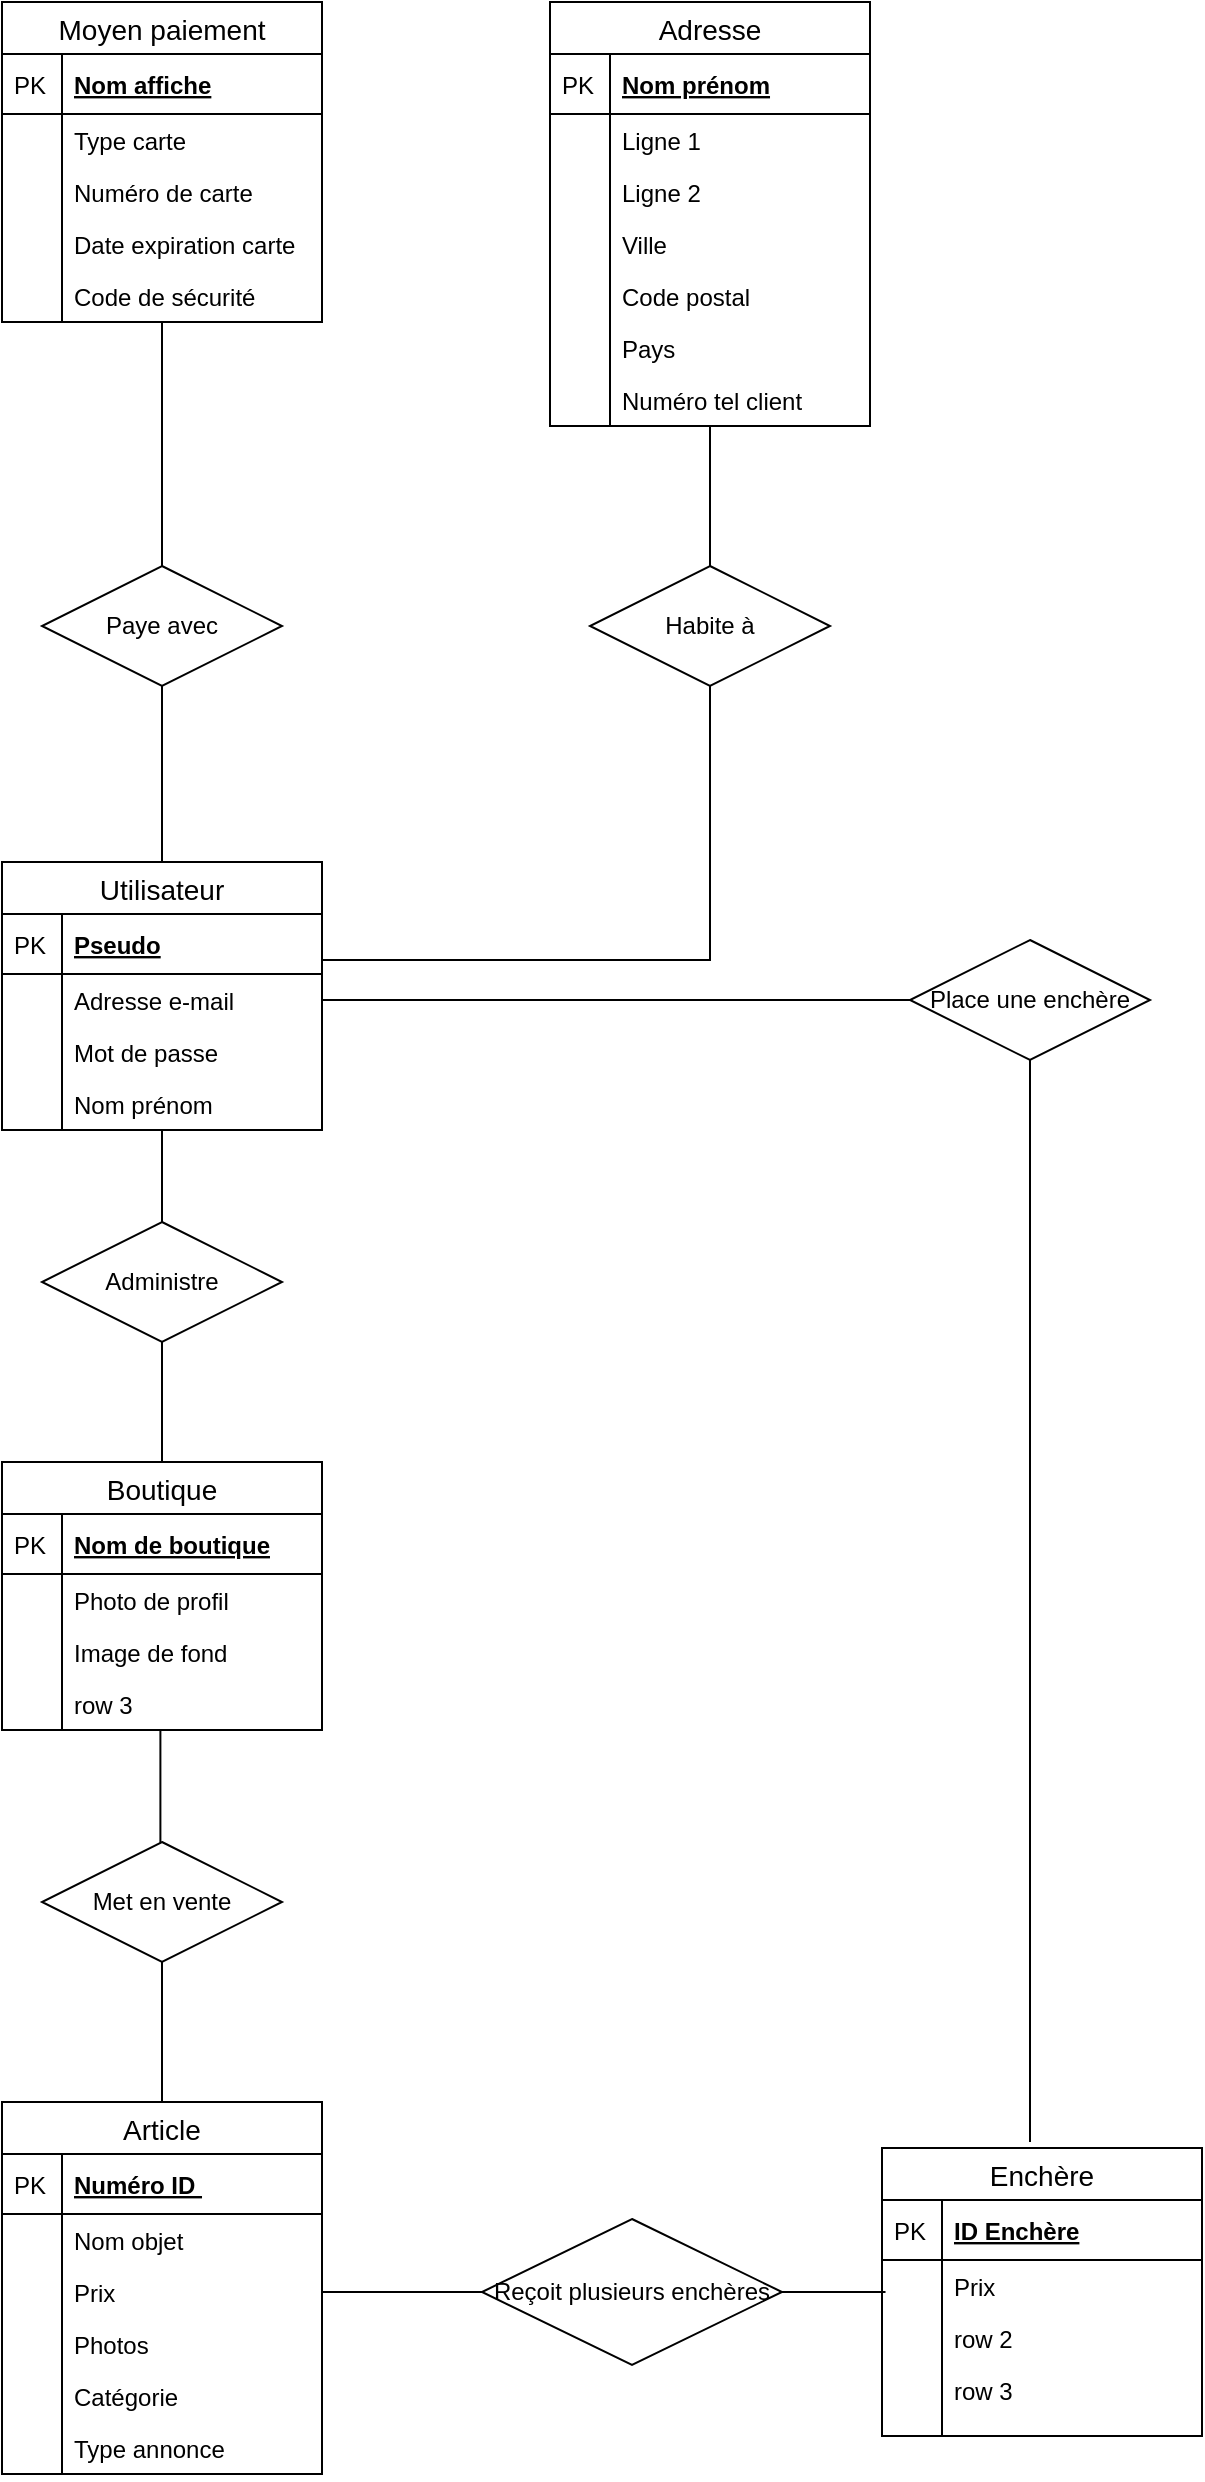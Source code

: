 <mxfile version="12.9.11" type="github">
  <diagram id="b4JocyOjUnilDcrLl7Rw" name="Page-1">
    <mxGraphModel dx="1788" dy="2189" grid="1" gridSize="10" guides="1" tooltips="1" connect="1" arrows="1" fold="1" page="1" pageScale="1" pageWidth="827" pageHeight="1169" math="0" shadow="0">
      <root>
        <mxCell id="0" />
        <mxCell id="1" parent="0" />
        <mxCell id="mlky6LnuT3fTsB-rKjh9-20" style="edgeStyle=orthogonalEdgeStyle;rounded=0;orthogonalLoop=1;jettySize=auto;html=1;endArrow=none;endFill=0;" edge="1" parent="1" source="BM6KCVaAMcdC4MpgqQDZ-1" target="mlky6LnuT3fTsB-rKjh9-17">
          <mxGeometry relative="1" as="geometry" />
        </mxCell>
        <mxCell id="BM6KCVaAMcdC4MpgqQDZ-1" value="Moyen paiement" style="swimlane;fontStyle=0;childLayout=stackLayout;horizontal=1;startSize=26;horizontalStack=0;resizeParent=1;resizeParentMax=0;resizeLast=0;collapsible=1;marginBottom=0;align=center;fontSize=14;" parent="1" vertex="1">
          <mxGeometry x="140" y="-520" width="160" height="160" as="geometry" />
        </mxCell>
        <mxCell id="BM6KCVaAMcdC4MpgqQDZ-2" value="Nom affiche" style="shape=partialRectangle;top=0;left=0;right=0;bottom=1;align=left;verticalAlign=middle;fillColor=none;spacingLeft=34;spacingRight=4;overflow=hidden;rotatable=0;points=[[0,0.5],[1,0.5]];portConstraint=eastwest;dropTarget=0;fontStyle=5;fontSize=12;" parent="BM6KCVaAMcdC4MpgqQDZ-1" vertex="1">
          <mxGeometry y="26" width="160" height="30" as="geometry" />
        </mxCell>
        <mxCell id="BM6KCVaAMcdC4MpgqQDZ-3" value="PK" style="shape=partialRectangle;top=0;left=0;bottom=0;fillColor=none;align=left;verticalAlign=middle;spacingLeft=4;spacingRight=4;overflow=hidden;rotatable=0;points=[];portConstraint=eastwest;part=1;fontSize=12;" parent="BM6KCVaAMcdC4MpgqQDZ-2" vertex="1" connectable="0">
          <mxGeometry width="30" height="30" as="geometry" />
        </mxCell>
        <mxCell id="BM6KCVaAMcdC4MpgqQDZ-4" value="Type carte" style="shape=partialRectangle;top=0;left=0;right=0;bottom=0;align=left;verticalAlign=top;fillColor=none;spacingLeft=34;spacingRight=4;overflow=hidden;rotatable=0;points=[[0,0.5],[1,0.5]];portConstraint=eastwest;dropTarget=0;fontSize=12;" parent="BM6KCVaAMcdC4MpgqQDZ-1" vertex="1">
          <mxGeometry y="56" width="160" height="26" as="geometry" />
        </mxCell>
        <mxCell id="BM6KCVaAMcdC4MpgqQDZ-5" value="" style="shape=partialRectangle;top=0;left=0;bottom=0;fillColor=none;align=left;verticalAlign=top;spacingLeft=4;spacingRight=4;overflow=hidden;rotatable=0;points=[];portConstraint=eastwest;part=1;fontSize=12;" parent="BM6KCVaAMcdC4MpgqQDZ-4" vertex="1" connectable="0">
          <mxGeometry width="30" height="26" as="geometry" />
        </mxCell>
        <mxCell id="BM6KCVaAMcdC4MpgqQDZ-6" value="Numéro de carte" style="shape=partialRectangle;top=0;left=0;right=0;bottom=0;align=left;verticalAlign=top;fillColor=none;spacingLeft=34;spacingRight=4;overflow=hidden;rotatable=0;points=[[0,0.5],[1,0.5]];portConstraint=eastwest;dropTarget=0;fontSize=12;" parent="BM6KCVaAMcdC4MpgqQDZ-1" vertex="1">
          <mxGeometry y="82" width="160" height="26" as="geometry" />
        </mxCell>
        <mxCell id="BM6KCVaAMcdC4MpgqQDZ-7" value="" style="shape=partialRectangle;top=0;left=0;bottom=0;fillColor=none;align=left;verticalAlign=top;spacingLeft=4;spacingRight=4;overflow=hidden;rotatable=0;points=[];portConstraint=eastwest;part=1;fontSize=12;" parent="BM6KCVaAMcdC4MpgqQDZ-6" vertex="1" connectable="0">
          <mxGeometry width="30" height="26" as="geometry" />
        </mxCell>
        <mxCell id="BM6KCVaAMcdC4MpgqQDZ-8" value="Date expiration carte" style="shape=partialRectangle;top=0;left=0;right=0;bottom=0;align=left;verticalAlign=top;fillColor=none;spacingLeft=34;spacingRight=4;overflow=hidden;rotatable=0;points=[[0,0.5],[1,0.5]];portConstraint=eastwest;dropTarget=0;fontSize=12;" parent="BM6KCVaAMcdC4MpgqQDZ-1" vertex="1">
          <mxGeometry y="108" width="160" height="26" as="geometry" />
        </mxCell>
        <mxCell id="BM6KCVaAMcdC4MpgqQDZ-9" value="" style="shape=partialRectangle;top=0;left=0;bottom=0;fillColor=none;align=left;verticalAlign=top;spacingLeft=4;spacingRight=4;overflow=hidden;rotatable=0;points=[];portConstraint=eastwest;part=1;fontSize=12;" parent="BM6KCVaAMcdC4MpgqQDZ-8" vertex="1" connectable="0">
          <mxGeometry width="30" height="26" as="geometry" />
        </mxCell>
        <mxCell id="BM6KCVaAMcdC4MpgqQDZ-10" value="Code de sécurité" style="shape=partialRectangle;top=0;left=0;right=0;bottom=0;align=left;verticalAlign=top;fillColor=none;spacingLeft=34;spacingRight=4;overflow=hidden;rotatable=0;points=[[0,0.5],[1,0.5]];portConstraint=eastwest;dropTarget=0;fontSize=12;" parent="BM6KCVaAMcdC4MpgqQDZ-1" vertex="1">
          <mxGeometry y="134" width="160" height="26" as="geometry" />
        </mxCell>
        <mxCell id="BM6KCVaAMcdC4MpgqQDZ-11" value="" style="shape=partialRectangle;top=0;left=0;bottom=0;fillColor=none;align=left;verticalAlign=top;spacingLeft=4;spacingRight=4;overflow=hidden;rotatable=0;points=[];portConstraint=eastwest;part=1;fontSize=12;" parent="BM6KCVaAMcdC4MpgqQDZ-10" vertex="1" connectable="0">
          <mxGeometry width="30" height="26" as="geometry" />
        </mxCell>
        <mxCell id="BM6KCVaAMcdC4MpgqQDZ-12" value="Adresse" style="swimlane;fontStyle=0;childLayout=stackLayout;horizontal=1;startSize=26;horizontalStack=0;resizeParent=1;resizeParentMax=0;resizeLast=0;collapsible=1;marginBottom=0;align=center;fontSize=14;" parent="1" vertex="1">
          <mxGeometry x="414" y="-520" width="160" height="212" as="geometry" />
        </mxCell>
        <mxCell id="BM6KCVaAMcdC4MpgqQDZ-13" value="Nom prénom" style="shape=partialRectangle;top=0;left=0;right=0;bottom=1;align=left;verticalAlign=middle;fillColor=none;spacingLeft=34;spacingRight=4;overflow=hidden;rotatable=0;points=[[0,0.5],[1,0.5]];portConstraint=eastwest;dropTarget=0;fontStyle=5;fontSize=12;" parent="BM6KCVaAMcdC4MpgqQDZ-12" vertex="1">
          <mxGeometry y="26" width="160" height="30" as="geometry" />
        </mxCell>
        <mxCell id="BM6KCVaAMcdC4MpgqQDZ-14" value="PK" style="shape=partialRectangle;top=0;left=0;bottom=0;fillColor=none;align=left;verticalAlign=middle;spacingLeft=4;spacingRight=4;overflow=hidden;rotatable=0;points=[];portConstraint=eastwest;part=1;fontSize=12;" parent="BM6KCVaAMcdC4MpgqQDZ-13" vertex="1" connectable="0">
          <mxGeometry width="30" height="30" as="geometry" />
        </mxCell>
        <mxCell id="BM6KCVaAMcdC4MpgqQDZ-15" value="Ligne 1" style="shape=partialRectangle;top=0;left=0;right=0;bottom=0;align=left;verticalAlign=top;fillColor=none;spacingLeft=34;spacingRight=4;overflow=hidden;rotatable=0;points=[[0,0.5],[1,0.5]];portConstraint=eastwest;dropTarget=0;fontSize=12;" parent="BM6KCVaAMcdC4MpgqQDZ-12" vertex="1">
          <mxGeometry y="56" width="160" height="26" as="geometry" />
        </mxCell>
        <mxCell id="BM6KCVaAMcdC4MpgqQDZ-16" value="" style="shape=partialRectangle;top=0;left=0;bottom=0;fillColor=none;align=left;verticalAlign=top;spacingLeft=4;spacingRight=4;overflow=hidden;rotatable=0;points=[];portConstraint=eastwest;part=1;fontSize=12;" parent="BM6KCVaAMcdC4MpgqQDZ-15" vertex="1" connectable="0">
          <mxGeometry width="30" height="26" as="geometry" />
        </mxCell>
        <mxCell id="BM6KCVaAMcdC4MpgqQDZ-17" value="Ligne 2" style="shape=partialRectangle;top=0;left=0;right=0;bottom=0;align=left;verticalAlign=top;fillColor=none;spacingLeft=34;spacingRight=4;overflow=hidden;rotatable=0;points=[[0,0.5],[1,0.5]];portConstraint=eastwest;dropTarget=0;fontSize=12;" parent="BM6KCVaAMcdC4MpgqQDZ-12" vertex="1">
          <mxGeometry y="82" width="160" height="26" as="geometry" />
        </mxCell>
        <mxCell id="BM6KCVaAMcdC4MpgqQDZ-18" value="" style="shape=partialRectangle;top=0;left=0;bottom=0;fillColor=none;align=left;verticalAlign=top;spacingLeft=4;spacingRight=4;overflow=hidden;rotatable=0;points=[];portConstraint=eastwest;part=1;fontSize=12;" parent="BM6KCVaAMcdC4MpgqQDZ-17" vertex="1" connectable="0">
          <mxGeometry width="30" height="26" as="geometry" />
        </mxCell>
        <mxCell id="BM6KCVaAMcdC4MpgqQDZ-19" value="Ville" style="shape=partialRectangle;top=0;left=0;right=0;bottom=0;align=left;verticalAlign=top;fillColor=none;spacingLeft=34;spacingRight=4;overflow=hidden;rotatable=0;points=[[0,0.5],[1,0.5]];portConstraint=eastwest;dropTarget=0;fontSize=12;" parent="BM6KCVaAMcdC4MpgqQDZ-12" vertex="1">
          <mxGeometry y="108" width="160" height="26" as="geometry" />
        </mxCell>
        <mxCell id="BM6KCVaAMcdC4MpgqQDZ-20" value="" style="shape=partialRectangle;top=0;left=0;bottom=0;fillColor=none;align=left;verticalAlign=top;spacingLeft=4;spacingRight=4;overflow=hidden;rotatable=0;points=[];portConstraint=eastwest;part=1;fontSize=12;" parent="BM6KCVaAMcdC4MpgqQDZ-19" vertex="1" connectable="0">
          <mxGeometry width="30" height="26" as="geometry" />
        </mxCell>
        <mxCell id="CU4H_X6bAWHIYcG4jkGl-1" value="Code postal" style="shape=partialRectangle;top=0;left=0;right=0;bottom=0;align=left;verticalAlign=top;fillColor=none;spacingLeft=34;spacingRight=4;overflow=hidden;rotatable=0;points=[[0,0.5],[1,0.5]];portConstraint=eastwest;dropTarget=0;fontSize=12;" parent="BM6KCVaAMcdC4MpgqQDZ-12" vertex="1">
          <mxGeometry y="134" width="160" height="26" as="geometry" />
        </mxCell>
        <mxCell id="CU4H_X6bAWHIYcG4jkGl-2" value="" style="shape=partialRectangle;top=0;left=0;bottom=0;fillColor=none;align=left;verticalAlign=top;spacingLeft=4;spacingRight=4;overflow=hidden;rotatable=0;points=[];portConstraint=eastwest;part=1;fontSize=12;" parent="CU4H_X6bAWHIYcG4jkGl-1" vertex="1" connectable="0">
          <mxGeometry width="30" height="26" as="geometry" />
        </mxCell>
        <mxCell id="CU4H_X6bAWHIYcG4jkGl-3" value="Pays" style="shape=partialRectangle;top=0;left=0;right=0;bottom=0;align=left;verticalAlign=top;fillColor=none;spacingLeft=34;spacingRight=4;overflow=hidden;rotatable=0;points=[[0,0.5],[1,0.5]];portConstraint=eastwest;dropTarget=0;fontSize=12;" parent="BM6KCVaAMcdC4MpgqQDZ-12" vertex="1">
          <mxGeometry y="160" width="160" height="26" as="geometry" />
        </mxCell>
        <mxCell id="CU4H_X6bAWHIYcG4jkGl-4" value="" style="shape=partialRectangle;top=0;left=0;bottom=0;fillColor=none;align=left;verticalAlign=top;spacingLeft=4;spacingRight=4;overflow=hidden;rotatable=0;points=[];portConstraint=eastwest;part=1;fontSize=12;" parent="CU4H_X6bAWHIYcG4jkGl-3" vertex="1" connectable="0">
          <mxGeometry width="30" height="26" as="geometry" />
        </mxCell>
        <mxCell id="CU4H_X6bAWHIYcG4jkGl-5" value="Numéro tel client" style="shape=partialRectangle;top=0;left=0;right=0;bottom=0;align=left;verticalAlign=top;fillColor=none;spacingLeft=34;spacingRight=4;overflow=hidden;rotatable=0;points=[[0,0.5],[1,0.5]];portConstraint=eastwest;dropTarget=0;fontSize=12;" parent="BM6KCVaAMcdC4MpgqQDZ-12" vertex="1">
          <mxGeometry y="186" width="160" height="26" as="geometry" />
        </mxCell>
        <mxCell id="CU4H_X6bAWHIYcG4jkGl-6" value="" style="shape=partialRectangle;top=0;left=0;bottom=0;fillColor=none;align=left;verticalAlign=top;spacingLeft=4;spacingRight=4;overflow=hidden;rotatable=0;points=[];portConstraint=eastwest;part=1;fontSize=12;" parent="CU4H_X6bAWHIYcG4jkGl-5" vertex="1" connectable="0">
          <mxGeometry width="30" height="26" as="geometry" />
        </mxCell>
        <mxCell id="mlky6LnuT3fTsB-rKjh9-23" style="edgeStyle=orthogonalEdgeStyle;rounded=0;orthogonalLoop=1;jettySize=auto;html=1;endArrow=none;endFill=0;" edge="1" parent="1" source="CU4H_X6bAWHIYcG4jkGl-7" target="mlky6LnuT3fTsB-rKjh9-15">
          <mxGeometry relative="1" as="geometry" />
        </mxCell>
        <mxCell id="CU4H_X6bAWHIYcG4jkGl-7" value="Utilisateur" style="swimlane;fontStyle=0;childLayout=stackLayout;horizontal=1;startSize=26;horizontalStack=0;resizeParent=1;resizeParentMax=0;resizeLast=0;collapsible=1;marginBottom=0;align=center;fontSize=14;" parent="1" vertex="1">
          <mxGeometry x="140" y="-90" width="160" height="134" as="geometry" />
        </mxCell>
        <mxCell id="CU4H_X6bAWHIYcG4jkGl-8" value="Pseudo" style="shape=partialRectangle;top=0;left=0;right=0;bottom=1;align=left;verticalAlign=middle;fillColor=none;spacingLeft=34;spacingRight=4;overflow=hidden;rotatable=0;points=[[0,0.5],[1,0.5]];portConstraint=eastwest;dropTarget=0;fontStyle=5;fontSize=12;" parent="CU4H_X6bAWHIYcG4jkGl-7" vertex="1">
          <mxGeometry y="26" width="160" height="30" as="geometry" />
        </mxCell>
        <mxCell id="CU4H_X6bAWHIYcG4jkGl-9" value="PK" style="shape=partialRectangle;top=0;left=0;bottom=0;fillColor=none;align=left;verticalAlign=middle;spacingLeft=4;spacingRight=4;overflow=hidden;rotatable=0;points=[];portConstraint=eastwest;part=1;fontSize=12;" parent="CU4H_X6bAWHIYcG4jkGl-8" vertex="1" connectable="0">
          <mxGeometry width="30" height="30" as="geometry" />
        </mxCell>
        <mxCell id="CU4H_X6bAWHIYcG4jkGl-10" value="Adresse e-mail" style="shape=partialRectangle;top=0;left=0;right=0;bottom=0;align=left;verticalAlign=top;fillColor=none;spacingLeft=34;spacingRight=4;overflow=hidden;rotatable=0;points=[[0,0.5],[1,0.5]];portConstraint=eastwest;dropTarget=0;fontSize=12;" parent="CU4H_X6bAWHIYcG4jkGl-7" vertex="1">
          <mxGeometry y="56" width="160" height="26" as="geometry" />
        </mxCell>
        <mxCell id="CU4H_X6bAWHIYcG4jkGl-11" value="" style="shape=partialRectangle;top=0;left=0;bottom=0;fillColor=none;align=left;verticalAlign=top;spacingLeft=4;spacingRight=4;overflow=hidden;rotatable=0;points=[];portConstraint=eastwest;part=1;fontSize=12;" parent="CU4H_X6bAWHIYcG4jkGl-10" vertex="1" connectable="0">
          <mxGeometry width="30" height="26" as="geometry" />
        </mxCell>
        <mxCell id="CU4H_X6bAWHIYcG4jkGl-12" value="Mot de passe" style="shape=partialRectangle;top=0;left=0;right=0;bottom=0;align=left;verticalAlign=top;fillColor=none;spacingLeft=34;spacingRight=4;overflow=hidden;rotatable=0;points=[[0,0.5],[1,0.5]];portConstraint=eastwest;dropTarget=0;fontSize=12;" parent="CU4H_X6bAWHIYcG4jkGl-7" vertex="1">
          <mxGeometry y="82" width="160" height="26" as="geometry" />
        </mxCell>
        <mxCell id="CU4H_X6bAWHIYcG4jkGl-13" value="" style="shape=partialRectangle;top=0;left=0;bottom=0;fillColor=none;align=left;verticalAlign=top;spacingLeft=4;spacingRight=4;overflow=hidden;rotatable=0;points=[];portConstraint=eastwest;part=1;fontSize=12;" parent="CU4H_X6bAWHIYcG4jkGl-12" vertex="1" connectable="0">
          <mxGeometry width="30" height="26" as="geometry" />
        </mxCell>
        <mxCell id="CU4H_X6bAWHIYcG4jkGl-14" value="Nom prénom" style="shape=partialRectangle;top=0;left=0;right=0;bottom=0;align=left;verticalAlign=top;fillColor=none;spacingLeft=34;spacingRight=4;overflow=hidden;rotatable=0;points=[[0,0.5],[1,0.5]];portConstraint=eastwest;dropTarget=0;fontSize=12;" parent="CU4H_X6bAWHIYcG4jkGl-7" vertex="1">
          <mxGeometry y="108" width="160" height="26" as="geometry" />
        </mxCell>
        <mxCell id="CU4H_X6bAWHIYcG4jkGl-15" value="" style="shape=partialRectangle;top=0;left=0;bottom=0;fillColor=none;align=left;verticalAlign=top;spacingLeft=4;spacingRight=4;overflow=hidden;rotatable=0;points=[];portConstraint=eastwest;part=1;fontSize=12;" parent="CU4H_X6bAWHIYcG4jkGl-14" vertex="1" connectable="0">
          <mxGeometry width="30" height="26" as="geometry" />
        </mxCell>
        <mxCell id="CU4H_X6bAWHIYcG4jkGl-20" value="Boutique" style="swimlane;fontStyle=0;childLayout=stackLayout;horizontal=1;startSize=26;horizontalStack=0;resizeParent=1;resizeParentMax=0;resizeLast=0;collapsible=1;marginBottom=0;align=center;fontSize=14;" parent="1" vertex="1">
          <mxGeometry x="140" y="210" width="160" height="134" as="geometry" />
        </mxCell>
        <mxCell id="CU4H_X6bAWHIYcG4jkGl-21" value="Nom de boutique" style="shape=partialRectangle;top=0;left=0;right=0;bottom=1;align=left;verticalAlign=middle;fillColor=none;spacingLeft=34;spacingRight=4;overflow=hidden;rotatable=0;points=[[0,0.5],[1,0.5]];portConstraint=eastwest;dropTarget=0;fontStyle=5;fontSize=12;" parent="CU4H_X6bAWHIYcG4jkGl-20" vertex="1">
          <mxGeometry y="26" width="160" height="30" as="geometry" />
        </mxCell>
        <mxCell id="CU4H_X6bAWHIYcG4jkGl-22" value="PK" style="shape=partialRectangle;top=0;left=0;bottom=0;fillColor=none;align=left;verticalAlign=middle;spacingLeft=4;spacingRight=4;overflow=hidden;rotatable=0;points=[];portConstraint=eastwest;part=1;fontSize=12;" parent="CU4H_X6bAWHIYcG4jkGl-21" vertex="1" connectable="0">
          <mxGeometry width="30" height="30" as="geometry" />
        </mxCell>
        <mxCell id="CU4H_X6bAWHIYcG4jkGl-23" value="Photo de profil" style="shape=partialRectangle;top=0;left=0;right=0;bottom=0;align=left;verticalAlign=top;fillColor=none;spacingLeft=34;spacingRight=4;overflow=hidden;rotatable=0;points=[[0,0.5],[1,0.5]];portConstraint=eastwest;dropTarget=0;fontSize=12;" parent="CU4H_X6bAWHIYcG4jkGl-20" vertex="1">
          <mxGeometry y="56" width="160" height="26" as="geometry" />
        </mxCell>
        <mxCell id="CU4H_X6bAWHIYcG4jkGl-24" value="" style="shape=partialRectangle;top=0;left=0;bottom=0;fillColor=none;align=left;verticalAlign=top;spacingLeft=4;spacingRight=4;overflow=hidden;rotatable=0;points=[];portConstraint=eastwest;part=1;fontSize=12;" parent="CU4H_X6bAWHIYcG4jkGl-23" vertex="1" connectable="0">
          <mxGeometry width="30" height="26" as="geometry" />
        </mxCell>
        <mxCell id="CU4H_X6bAWHIYcG4jkGl-25" value="Image de fond" style="shape=partialRectangle;top=0;left=0;right=0;bottom=0;align=left;verticalAlign=top;fillColor=none;spacingLeft=34;spacingRight=4;overflow=hidden;rotatable=0;points=[[0,0.5],[1,0.5]];portConstraint=eastwest;dropTarget=0;fontSize=12;" parent="CU4H_X6bAWHIYcG4jkGl-20" vertex="1">
          <mxGeometry y="82" width="160" height="26" as="geometry" />
        </mxCell>
        <mxCell id="CU4H_X6bAWHIYcG4jkGl-26" value="" style="shape=partialRectangle;top=0;left=0;bottom=0;fillColor=none;align=left;verticalAlign=top;spacingLeft=4;spacingRight=4;overflow=hidden;rotatable=0;points=[];portConstraint=eastwest;part=1;fontSize=12;" parent="CU4H_X6bAWHIYcG4jkGl-25" vertex="1" connectable="0">
          <mxGeometry width="30" height="26" as="geometry" />
        </mxCell>
        <mxCell id="CU4H_X6bAWHIYcG4jkGl-27" value="row 3" style="shape=partialRectangle;top=0;left=0;right=0;bottom=0;align=left;verticalAlign=top;fillColor=none;spacingLeft=34;spacingRight=4;overflow=hidden;rotatable=0;points=[[0,0.5],[1,0.5]];portConstraint=eastwest;dropTarget=0;fontSize=12;" parent="CU4H_X6bAWHIYcG4jkGl-20" vertex="1">
          <mxGeometry y="108" width="160" height="26" as="geometry" />
        </mxCell>
        <mxCell id="CU4H_X6bAWHIYcG4jkGl-28" value="" style="shape=partialRectangle;top=0;left=0;bottom=0;fillColor=none;align=left;verticalAlign=top;spacingLeft=4;spacingRight=4;overflow=hidden;rotatable=0;points=[];portConstraint=eastwest;part=1;fontSize=12;" parent="CU4H_X6bAWHIYcG4jkGl-27" vertex="1" connectable="0">
          <mxGeometry width="30" height="26" as="geometry" />
        </mxCell>
        <mxCell id="CU4H_X6bAWHIYcG4jkGl-33" value="Article" style="swimlane;fontStyle=0;childLayout=stackLayout;horizontal=1;startSize=26;horizontalStack=0;resizeParent=1;resizeParentMax=0;resizeLast=0;collapsible=1;marginBottom=0;align=center;fontSize=14;" parent="1" vertex="1">
          <mxGeometry x="140" y="530" width="160" height="186" as="geometry" />
        </mxCell>
        <mxCell id="CU4H_X6bAWHIYcG4jkGl-34" value="Numéro ID " style="shape=partialRectangle;top=0;left=0;right=0;bottom=1;align=left;verticalAlign=middle;fillColor=none;spacingLeft=34;spacingRight=4;overflow=hidden;rotatable=0;points=[[0,0.5],[1,0.5]];portConstraint=eastwest;dropTarget=0;fontStyle=5;fontSize=12;" parent="CU4H_X6bAWHIYcG4jkGl-33" vertex="1">
          <mxGeometry y="26" width="160" height="30" as="geometry" />
        </mxCell>
        <mxCell id="CU4H_X6bAWHIYcG4jkGl-35" value="PK" style="shape=partialRectangle;top=0;left=0;bottom=0;fillColor=none;align=left;verticalAlign=middle;spacingLeft=4;spacingRight=4;overflow=hidden;rotatable=0;points=[];portConstraint=eastwest;part=1;fontSize=12;" parent="CU4H_X6bAWHIYcG4jkGl-34" vertex="1" connectable="0">
          <mxGeometry width="30" height="30" as="geometry" />
        </mxCell>
        <mxCell id="CU4H_X6bAWHIYcG4jkGl-36" value="Nom objet" style="shape=partialRectangle;top=0;left=0;right=0;bottom=0;align=left;verticalAlign=top;fillColor=none;spacingLeft=34;spacingRight=4;overflow=hidden;rotatable=0;points=[[0,0.5],[1,0.5]];portConstraint=eastwest;dropTarget=0;fontSize=12;" parent="CU4H_X6bAWHIYcG4jkGl-33" vertex="1">
          <mxGeometry y="56" width="160" height="26" as="geometry" />
        </mxCell>
        <mxCell id="CU4H_X6bAWHIYcG4jkGl-37" value="" style="shape=partialRectangle;top=0;left=0;bottom=0;fillColor=none;align=left;verticalAlign=top;spacingLeft=4;spacingRight=4;overflow=hidden;rotatable=0;points=[];portConstraint=eastwest;part=1;fontSize=12;" parent="CU4H_X6bAWHIYcG4jkGl-36" vertex="1" connectable="0">
          <mxGeometry width="30" height="26" as="geometry" />
        </mxCell>
        <mxCell id="CU4H_X6bAWHIYcG4jkGl-38" value="Prix" style="shape=partialRectangle;top=0;left=0;right=0;bottom=0;align=left;verticalAlign=top;fillColor=none;spacingLeft=34;spacingRight=4;overflow=hidden;rotatable=0;points=[[0,0.5],[1,0.5]];portConstraint=eastwest;dropTarget=0;fontSize=12;" parent="CU4H_X6bAWHIYcG4jkGl-33" vertex="1">
          <mxGeometry y="82" width="160" height="26" as="geometry" />
        </mxCell>
        <mxCell id="CU4H_X6bAWHIYcG4jkGl-39" value="" style="shape=partialRectangle;top=0;left=0;bottom=0;fillColor=none;align=left;verticalAlign=top;spacingLeft=4;spacingRight=4;overflow=hidden;rotatable=0;points=[];portConstraint=eastwest;part=1;fontSize=12;" parent="CU4H_X6bAWHIYcG4jkGl-38" vertex="1" connectable="0">
          <mxGeometry width="30" height="26" as="geometry" />
        </mxCell>
        <mxCell id="CU4H_X6bAWHIYcG4jkGl-40" value="Photos" style="shape=partialRectangle;top=0;left=0;right=0;bottom=0;align=left;verticalAlign=top;fillColor=none;spacingLeft=34;spacingRight=4;overflow=hidden;rotatable=0;points=[[0,0.5],[1,0.5]];portConstraint=eastwest;dropTarget=0;fontSize=12;" parent="CU4H_X6bAWHIYcG4jkGl-33" vertex="1">
          <mxGeometry y="108" width="160" height="26" as="geometry" />
        </mxCell>
        <mxCell id="CU4H_X6bAWHIYcG4jkGl-41" value="" style="shape=partialRectangle;top=0;left=0;bottom=0;fillColor=none;align=left;verticalAlign=top;spacingLeft=4;spacingRight=4;overflow=hidden;rotatable=0;points=[];portConstraint=eastwest;part=1;fontSize=12;" parent="CU4H_X6bAWHIYcG4jkGl-40" vertex="1" connectable="0">
          <mxGeometry width="30" height="26" as="geometry" />
        </mxCell>
        <mxCell id="CU4H_X6bAWHIYcG4jkGl-44" value="Catégorie" style="shape=partialRectangle;top=0;left=0;right=0;bottom=0;align=left;verticalAlign=top;fillColor=none;spacingLeft=34;spacingRight=4;overflow=hidden;rotatable=0;points=[[0,0.5],[1,0.5]];portConstraint=eastwest;dropTarget=0;fontSize=12;" parent="CU4H_X6bAWHIYcG4jkGl-33" vertex="1">
          <mxGeometry y="134" width="160" height="26" as="geometry" />
        </mxCell>
        <mxCell id="CU4H_X6bAWHIYcG4jkGl-45" value="" style="shape=partialRectangle;top=0;left=0;bottom=0;fillColor=none;align=left;verticalAlign=top;spacingLeft=4;spacingRight=4;overflow=hidden;rotatable=0;points=[];portConstraint=eastwest;part=1;fontSize=12;" parent="CU4H_X6bAWHIYcG4jkGl-44" vertex="1" connectable="0">
          <mxGeometry width="30" height="26" as="geometry" />
        </mxCell>
        <mxCell id="CU4H_X6bAWHIYcG4jkGl-46" value="Type annonce" style="shape=partialRectangle;top=0;left=0;right=0;bottom=0;align=left;verticalAlign=top;fillColor=none;spacingLeft=34;spacingRight=4;overflow=hidden;rotatable=0;points=[[0,0.5],[1,0.5]];portConstraint=eastwest;dropTarget=0;fontSize=12;" parent="CU4H_X6bAWHIYcG4jkGl-33" vertex="1">
          <mxGeometry y="160" width="160" height="26" as="geometry" />
        </mxCell>
        <mxCell id="CU4H_X6bAWHIYcG4jkGl-47" value="" style="shape=partialRectangle;top=0;left=0;bottom=0;fillColor=none;align=left;verticalAlign=top;spacingLeft=4;spacingRight=4;overflow=hidden;rotatable=0;points=[];portConstraint=eastwest;part=1;fontSize=12;" parent="CU4H_X6bAWHIYcG4jkGl-46" vertex="1" connectable="0">
          <mxGeometry width="30" height="26" as="geometry" />
        </mxCell>
        <mxCell id="CU4H_X6bAWHIYcG4jkGl-60" value="Enchère" style="swimlane;fontStyle=0;childLayout=stackLayout;horizontal=1;startSize=26;horizontalStack=0;resizeParent=1;resizeParentMax=0;resizeLast=0;collapsible=1;marginBottom=0;align=center;fontSize=14;" parent="1" vertex="1">
          <mxGeometry x="580" y="553" width="160" height="144" as="geometry" />
        </mxCell>
        <mxCell id="CU4H_X6bAWHIYcG4jkGl-61" value="ID Enchère" style="shape=partialRectangle;top=0;left=0;right=0;bottom=1;align=left;verticalAlign=middle;fillColor=none;spacingLeft=34;spacingRight=4;overflow=hidden;rotatable=0;points=[[0,0.5],[1,0.5]];portConstraint=eastwest;dropTarget=0;fontStyle=5;fontSize=12;" parent="CU4H_X6bAWHIYcG4jkGl-60" vertex="1">
          <mxGeometry y="26" width="160" height="30" as="geometry" />
        </mxCell>
        <mxCell id="CU4H_X6bAWHIYcG4jkGl-62" value="PK" style="shape=partialRectangle;top=0;left=0;bottom=0;fillColor=none;align=left;verticalAlign=middle;spacingLeft=4;spacingRight=4;overflow=hidden;rotatable=0;points=[];portConstraint=eastwest;part=1;fontSize=12;" parent="CU4H_X6bAWHIYcG4jkGl-61" vertex="1" connectable="0">
          <mxGeometry width="30" height="30" as="geometry" />
        </mxCell>
        <mxCell id="CU4H_X6bAWHIYcG4jkGl-63" value="Prix" style="shape=partialRectangle;top=0;left=0;right=0;bottom=0;align=left;verticalAlign=top;fillColor=none;spacingLeft=34;spacingRight=4;overflow=hidden;rotatable=0;points=[[0,0.5],[1,0.5]];portConstraint=eastwest;dropTarget=0;fontSize=12;" parent="CU4H_X6bAWHIYcG4jkGl-60" vertex="1">
          <mxGeometry y="56" width="160" height="26" as="geometry" />
        </mxCell>
        <mxCell id="CU4H_X6bAWHIYcG4jkGl-64" value="" style="shape=partialRectangle;top=0;left=0;bottom=0;fillColor=none;align=left;verticalAlign=top;spacingLeft=4;spacingRight=4;overflow=hidden;rotatable=0;points=[];portConstraint=eastwest;part=1;fontSize=12;" parent="CU4H_X6bAWHIYcG4jkGl-63" vertex="1" connectable="0">
          <mxGeometry width="30" height="26" as="geometry" />
        </mxCell>
        <mxCell id="CU4H_X6bAWHIYcG4jkGl-65" value="row 2" style="shape=partialRectangle;top=0;left=0;right=0;bottom=0;align=left;verticalAlign=top;fillColor=none;spacingLeft=34;spacingRight=4;overflow=hidden;rotatable=0;points=[[0,0.5],[1,0.5]];portConstraint=eastwest;dropTarget=0;fontSize=12;" parent="CU4H_X6bAWHIYcG4jkGl-60" vertex="1">
          <mxGeometry y="82" width="160" height="26" as="geometry" />
        </mxCell>
        <mxCell id="CU4H_X6bAWHIYcG4jkGl-66" value="" style="shape=partialRectangle;top=0;left=0;bottom=0;fillColor=none;align=left;verticalAlign=top;spacingLeft=4;spacingRight=4;overflow=hidden;rotatable=0;points=[];portConstraint=eastwest;part=1;fontSize=12;" parent="CU4H_X6bAWHIYcG4jkGl-65" vertex="1" connectable="0">
          <mxGeometry width="30" height="26" as="geometry" />
        </mxCell>
        <mxCell id="CU4H_X6bAWHIYcG4jkGl-67" value="row 3" style="shape=partialRectangle;top=0;left=0;right=0;bottom=0;align=left;verticalAlign=top;fillColor=none;spacingLeft=34;spacingRight=4;overflow=hidden;rotatable=0;points=[[0,0.5],[1,0.5]];portConstraint=eastwest;dropTarget=0;fontSize=12;" parent="CU4H_X6bAWHIYcG4jkGl-60" vertex="1">
          <mxGeometry y="108" width="160" height="26" as="geometry" />
        </mxCell>
        <mxCell id="CU4H_X6bAWHIYcG4jkGl-68" value="" style="shape=partialRectangle;top=0;left=0;bottom=0;fillColor=none;align=left;verticalAlign=top;spacingLeft=4;spacingRight=4;overflow=hidden;rotatable=0;points=[];portConstraint=eastwest;part=1;fontSize=12;" parent="CU4H_X6bAWHIYcG4jkGl-67" vertex="1" connectable="0">
          <mxGeometry width="30" height="26" as="geometry" />
        </mxCell>
        <mxCell id="CU4H_X6bAWHIYcG4jkGl-69" value="" style="shape=partialRectangle;top=0;left=0;right=0;bottom=0;align=left;verticalAlign=top;fillColor=none;spacingLeft=34;spacingRight=4;overflow=hidden;rotatable=0;points=[[0,0.5],[1,0.5]];portConstraint=eastwest;dropTarget=0;fontSize=12;" parent="CU4H_X6bAWHIYcG4jkGl-60" vertex="1">
          <mxGeometry y="134" width="160" height="10" as="geometry" />
        </mxCell>
        <mxCell id="CU4H_X6bAWHIYcG4jkGl-70" value="" style="shape=partialRectangle;top=0;left=0;bottom=0;fillColor=none;align=left;verticalAlign=top;spacingLeft=4;spacingRight=4;overflow=hidden;rotatable=0;points=[];portConstraint=eastwest;part=1;fontSize=12;" parent="CU4H_X6bAWHIYcG4jkGl-69" vertex="1" connectable="0">
          <mxGeometry width="30" height="10" as="geometry" />
        </mxCell>
        <mxCell id="mlky6LnuT3fTsB-rKjh9-33" value="" style="edgeStyle=orthogonalEdgeStyle;rounded=0;orthogonalLoop=1;jettySize=auto;html=1;endArrow=none;endFill=0;" edge="1" parent="1" source="mlky6LnuT3fTsB-rKjh9-1" target="CU4H_X6bAWHIYcG4jkGl-38">
          <mxGeometry relative="1" as="geometry" />
        </mxCell>
        <mxCell id="mlky6LnuT3fTsB-rKjh9-36" value="" style="edgeStyle=orthogonalEdgeStyle;rounded=0;orthogonalLoop=1;jettySize=auto;html=1;endArrow=none;endFill=0;entryX=0.011;entryY=0.613;entryDx=0;entryDy=0;entryPerimeter=0;" edge="1" parent="1" source="mlky6LnuT3fTsB-rKjh9-1" target="CU4H_X6bAWHIYcG4jkGl-63">
          <mxGeometry relative="1" as="geometry" />
        </mxCell>
        <mxCell id="mlky6LnuT3fTsB-rKjh9-1" value="Reçoit plusieurs enchères" style="shape=rhombus;perimeter=rhombusPerimeter;whiteSpace=wrap;html=1;align=center;" vertex="1" parent="1">
          <mxGeometry x="380" y="588.5" width="150" height="73" as="geometry" />
        </mxCell>
        <mxCell id="mlky6LnuT3fTsB-rKjh9-27" value="" style="edgeStyle=orthogonalEdgeStyle;rounded=0;orthogonalLoop=1;jettySize=auto;html=1;endArrow=none;endFill=0;entryX=0.495;entryY=1.008;entryDx=0;entryDy=0;entryPerimeter=0;" edge="1" parent="1" source="mlky6LnuT3fTsB-rKjh9-3" target="CU4H_X6bAWHIYcG4jkGl-27">
          <mxGeometry relative="1" as="geometry">
            <Array as="points">
              <mxPoint x="220" y="372" />
            </Array>
          </mxGeometry>
        </mxCell>
        <mxCell id="mlky6LnuT3fTsB-rKjh9-28" value="" style="edgeStyle=orthogonalEdgeStyle;rounded=0;orthogonalLoop=1;jettySize=auto;html=1;endArrow=none;endFill=0;" edge="1" parent="1" source="mlky6LnuT3fTsB-rKjh9-3">
          <mxGeometry relative="1" as="geometry">
            <mxPoint x="220" y="530" as="targetPoint" />
          </mxGeometry>
        </mxCell>
        <mxCell id="mlky6LnuT3fTsB-rKjh9-3" value="Met en vente" style="shape=rhombus;perimeter=rhombusPerimeter;whiteSpace=wrap;html=1;align=center;" vertex="1" parent="1">
          <mxGeometry x="160" y="400" width="120" height="60" as="geometry" />
        </mxCell>
        <mxCell id="mlky6LnuT3fTsB-rKjh9-25" value="" style="edgeStyle=orthogonalEdgeStyle;rounded=0;orthogonalLoop=1;jettySize=auto;html=1;endArrow=none;endFill=0;entryX=0.5;entryY=0;entryDx=0;entryDy=0;" edge="1" parent="1" source="mlky6LnuT3fTsB-rKjh9-15" target="CU4H_X6bAWHIYcG4jkGl-20">
          <mxGeometry relative="1" as="geometry">
            <mxPoint x="220" y="190" as="targetPoint" />
            <Array as="points" />
          </mxGeometry>
        </mxCell>
        <mxCell id="mlky6LnuT3fTsB-rKjh9-15" value="Administre" style="shape=rhombus;perimeter=rhombusPerimeter;whiteSpace=wrap;html=1;align=center;" vertex="1" parent="1">
          <mxGeometry x="160" y="90" width="120" height="60" as="geometry" />
        </mxCell>
        <mxCell id="mlky6LnuT3fTsB-rKjh9-29" value="" style="edgeStyle=orthogonalEdgeStyle;rounded=0;orthogonalLoop=1;jettySize=auto;html=1;endArrow=none;endFill=0;entryX=1;entryY=0.5;entryDx=0;entryDy=0;" edge="1" parent="1" source="mlky6LnuT3fTsB-rKjh9-16" target="CU4H_X6bAWHIYcG4jkGl-10">
          <mxGeometry relative="1" as="geometry">
            <mxPoint x="514" y="-23" as="targetPoint" />
          </mxGeometry>
        </mxCell>
        <mxCell id="mlky6LnuT3fTsB-rKjh9-30" value="" style="edgeStyle=orthogonalEdgeStyle;rounded=0;orthogonalLoop=1;jettySize=auto;html=1;endArrow=none;endFill=0;" edge="1" parent="1" source="mlky6LnuT3fTsB-rKjh9-16">
          <mxGeometry relative="1" as="geometry">
            <mxPoint x="654" y="550" as="targetPoint" />
          </mxGeometry>
        </mxCell>
        <mxCell id="mlky6LnuT3fTsB-rKjh9-16" value="Place une enchère" style="shape=rhombus;perimeter=rhombusPerimeter;whiteSpace=wrap;html=1;align=center;" vertex="1" parent="1">
          <mxGeometry x="594" y="-51" width="120" height="60" as="geometry" />
        </mxCell>
        <mxCell id="mlky6LnuT3fTsB-rKjh9-21" style="edgeStyle=orthogonalEdgeStyle;rounded=0;orthogonalLoop=1;jettySize=auto;html=1;endArrow=none;endFill=0;" edge="1" parent="1" source="mlky6LnuT3fTsB-rKjh9-17" target="CU4H_X6bAWHIYcG4jkGl-7">
          <mxGeometry relative="1" as="geometry" />
        </mxCell>
        <mxCell id="mlky6LnuT3fTsB-rKjh9-17" value="Paye avec" style="shape=rhombus;perimeter=rhombusPerimeter;whiteSpace=wrap;html=1;align=center;" vertex="1" parent="1">
          <mxGeometry x="160" y="-238" width="120" height="60" as="geometry" />
        </mxCell>
        <mxCell id="mlky6LnuT3fTsB-rKjh9-31" value="" style="edgeStyle=orthogonalEdgeStyle;rounded=0;orthogonalLoop=1;jettySize=auto;html=1;endArrow=none;endFill=0;" edge="1" parent="1" source="mlky6LnuT3fTsB-rKjh9-18">
          <mxGeometry relative="1" as="geometry">
            <mxPoint x="300" y="-41" as="targetPoint" />
            <Array as="points">
              <mxPoint x="494" y="-41" />
            </Array>
          </mxGeometry>
        </mxCell>
        <mxCell id="mlky6LnuT3fTsB-rKjh9-32" value="" style="edgeStyle=orthogonalEdgeStyle;rounded=0;orthogonalLoop=1;jettySize=auto;html=1;endArrow=none;endFill=0;" edge="1" parent="1" source="mlky6LnuT3fTsB-rKjh9-18" target="CU4H_X6bAWHIYcG4jkGl-5">
          <mxGeometry relative="1" as="geometry">
            <Array as="points">
              <mxPoint x="494" y="-300" />
              <mxPoint x="494" y="-300" />
            </Array>
          </mxGeometry>
        </mxCell>
        <mxCell id="mlky6LnuT3fTsB-rKjh9-18" value="Habite à" style="shape=rhombus;perimeter=rhombusPerimeter;whiteSpace=wrap;html=1;align=center;" vertex="1" parent="1">
          <mxGeometry x="434" y="-238" width="120" height="60" as="geometry" />
        </mxCell>
      </root>
    </mxGraphModel>
  </diagram>
</mxfile>
